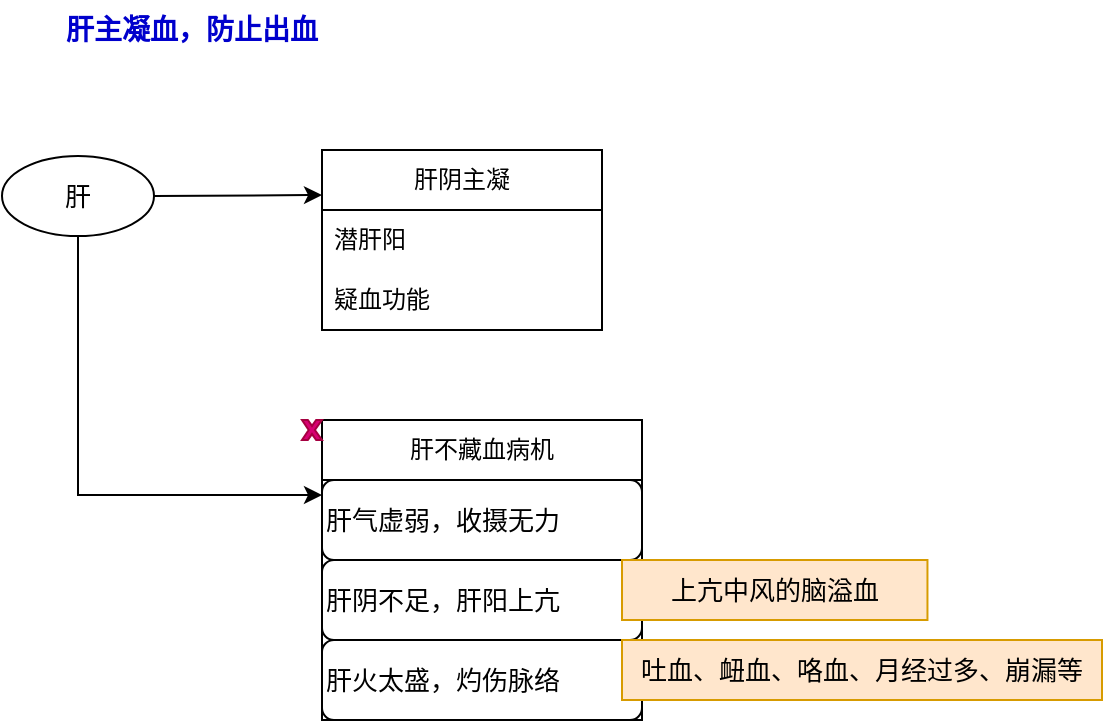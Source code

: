 <mxfile version="22.1.17" type="github">
  <diagram name="第 1 页" id="3Mf6Y7iWbjxPkOdfO2dG">
    <mxGraphModel dx="1050" dy="557" grid="1" gridSize="10" guides="1" tooltips="1" connect="1" arrows="1" fold="1" page="1" pageScale="1" pageWidth="827" pageHeight="1169" math="0" shadow="0">
      <root>
        <mxCell id="0" />
        <mxCell id="1" parent="0" />
        <mxCell id="PQyKcEI7YhLgmK-D_kbS-5" value="肝阴主凝" style="swimlane;fontStyle=0;childLayout=stackLayout;horizontal=1;startSize=30;horizontalStack=0;resizeParent=1;resizeParentMax=0;resizeLast=0;collapsible=1;marginBottom=0;whiteSpace=wrap;html=1;" vertex="1" parent="1">
          <mxGeometry x="250" y="155" width="140" height="90" as="geometry" />
        </mxCell>
        <mxCell id="PQyKcEI7YhLgmK-D_kbS-6" value="潜肝阳" style="text;strokeColor=none;fillColor=none;align=left;verticalAlign=middle;spacingLeft=4;spacingRight=4;overflow=hidden;points=[[0,0.5],[1,0.5]];portConstraint=eastwest;rotatable=0;whiteSpace=wrap;html=1;" vertex="1" parent="PQyKcEI7YhLgmK-D_kbS-5">
          <mxGeometry y="30" width="140" height="30" as="geometry" />
        </mxCell>
        <mxCell id="PQyKcEI7YhLgmK-D_kbS-7" value="疑血功能" style="text;strokeColor=none;fillColor=none;align=left;verticalAlign=middle;spacingLeft=4;spacingRight=4;overflow=hidden;points=[[0,0.5],[1,0.5]];portConstraint=eastwest;rotatable=0;whiteSpace=wrap;html=1;" vertex="1" parent="PQyKcEI7YhLgmK-D_kbS-5">
          <mxGeometry y="60" width="140" height="30" as="geometry" />
        </mxCell>
        <mxCell id="PQyKcEI7YhLgmK-D_kbS-19" style="edgeStyle=orthogonalEdgeStyle;rounded=0;orthogonalLoop=1;jettySize=auto;html=1;exitX=0.5;exitY=1;exitDx=0;exitDy=0;entryX=0;entryY=0.25;entryDx=0;entryDy=0;" edge="1" parent="1" source="PQyKcEI7YhLgmK-D_kbS-2" target="PQyKcEI7YhLgmK-D_kbS-10">
          <mxGeometry relative="1" as="geometry" />
        </mxCell>
        <mxCell id="PQyKcEI7YhLgmK-D_kbS-2" value="肝" style="ellipse;whiteSpace=wrap;html=1;fontSize=13;" vertex="1" parent="1">
          <mxGeometry x="90" y="158" width="76" height="40" as="geometry" />
        </mxCell>
        <mxCell id="PQyKcEI7YhLgmK-D_kbS-3" value="" style="endArrow=classic;html=1;rounded=0;exitX=1;exitY=0.5;exitDx=0;exitDy=0;entryX=0;entryY=0.25;entryDx=0;entryDy=0;" edge="1" parent="1" source="PQyKcEI7YhLgmK-D_kbS-2" target="PQyKcEI7YhLgmK-D_kbS-5">
          <mxGeometry width="50" height="50" relative="1" as="geometry">
            <mxPoint x="207" y="171" as="sourcePoint" />
            <mxPoint x="140" y="170" as="targetPoint" />
          </mxGeometry>
        </mxCell>
        <mxCell id="PQyKcEI7YhLgmK-D_kbS-10" value="肝不藏血病机" style="swimlane;fontStyle=0;childLayout=stackLayout;horizontal=1;startSize=30;horizontalStack=0;resizeParent=1;resizeParentMax=0;resizeLast=0;collapsible=1;marginBottom=0;whiteSpace=wrap;html=1;" vertex="1" parent="1">
          <mxGeometry x="250" y="290" width="160" height="150" as="geometry" />
        </mxCell>
        <mxCell id="PQyKcEI7YhLgmK-D_kbS-13" value="肝气虚弱，收摄无力" style="rounded=1;whiteSpace=wrap;html=1;fontSize=13;align=left;" vertex="1" parent="PQyKcEI7YhLgmK-D_kbS-10">
          <mxGeometry y="30" width="160" height="40" as="geometry" />
        </mxCell>
        <mxCell id="PQyKcEI7YhLgmK-D_kbS-28" value="肝阴不足，肝阳上亢" style="rounded=1;whiteSpace=wrap;html=1;fontSize=13;align=left;" vertex="1" parent="PQyKcEI7YhLgmK-D_kbS-10">
          <mxGeometry y="70" width="160" height="40" as="geometry" />
        </mxCell>
        <mxCell id="PQyKcEI7YhLgmK-D_kbS-32" value="肝火太盛，灼伤脉络" style="rounded=1;whiteSpace=wrap;html=1;fontSize=13;align=left;" vertex="1" parent="PQyKcEI7YhLgmK-D_kbS-10">
          <mxGeometry y="110" width="160" height="40" as="geometry" />
        </mxCell>
        <mxCell id="PQyKcEI7YhLgmK-D_kbS-18" value="" style="verticalLabelPosition=bottom;verticalAlign=top;html=1;shape=mxgraph.basic.x;fontColor=#ffffff;fillColor=#d80073;strokeColor=#A50040;" vertex="1" parent="1">
          <mxGeometry x="240" y="290" width="10" height="10" as="geometry" />
        </mxCell>
        <mxCell id="PQyKcEI7YhLgmK-D_kbS-22" value="上亢中风的脑溢血" style="text;html=1;strokeColor=#d79b00;fillColor=#ffe6cc;align=center;verticalAlign=middle;whiteSpace=wrap;rounded=0;fontSize=13;" vertex="1" parent="1">
          <mxGeometry x="400.003" y="360" width="152.727" height="30" as="geometry" />
        </mxCell>
        <mxCell id="PQyKcEI7YhLgmK-D_kbS-17" value="吐血、衄血、咯血、月经过多、崩漏等" style="text;html=1;strokeColor=#d79b00;fillColor=#ffe6cc;align=center;verticalAlign=middle;whiteSpace=wrap;rounded=0;fontSize=13;" vertex="1" parent="1">
          <mxGeometry x="400" y="400" width="240" height="30" as="geometry" />
        </mxCell>
        <mxCell id="PQyKcEI7YhLgmK-D_kbS-33" value="肝主凝血，防止出血" style="text;html=1;strokeColor=none;fillColor=none;align=center;verticalAlign=middle;whiteSpace=wrap;rounded=0;fontColor=#0000CC;fontStyle=1;fontSize=14;" vertex="1" parent="1">
          <mxGeometry x="90" y="80" width="190" height="30" as="geometry" />
        </mxCell>
      </root>
    </mxGraphModel>
  </diagram>
</mxfile>
